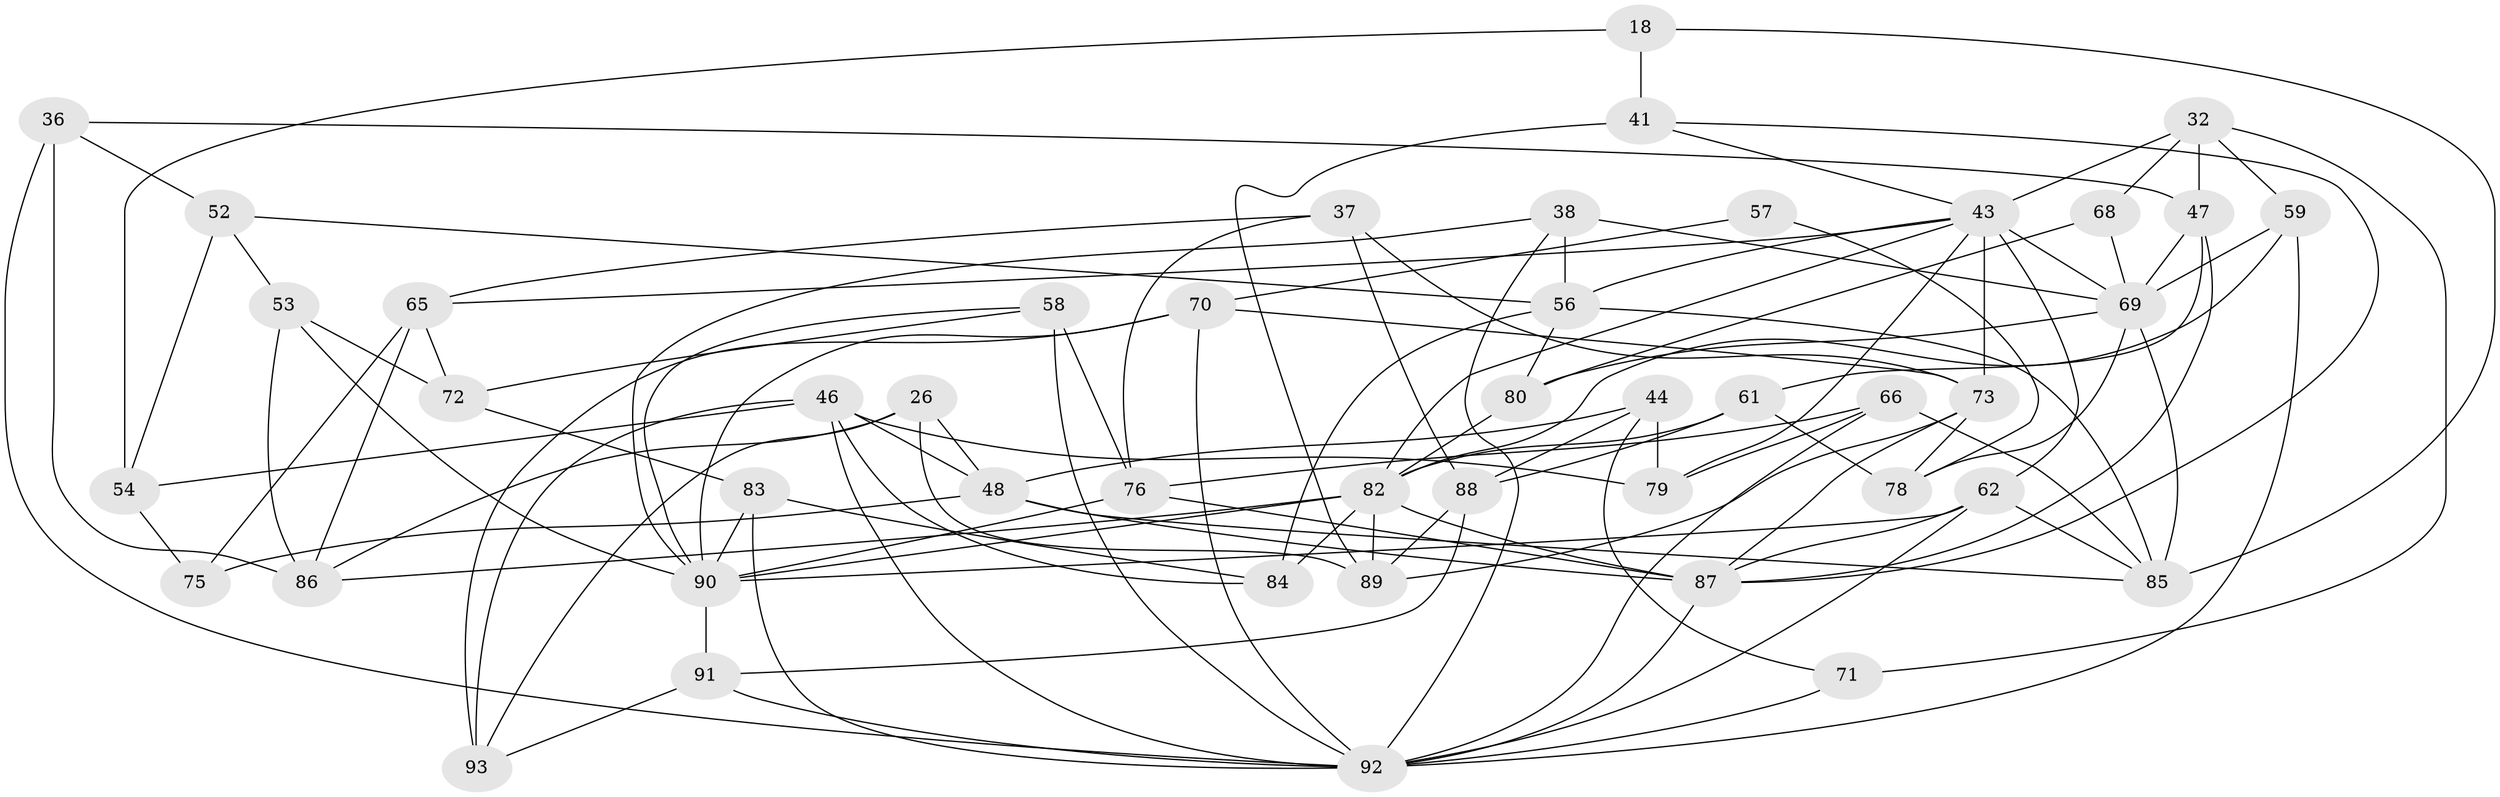 // original degree distribution, {4: 1.0}
// Generated by graph-tools (version 1.1) at 2025/57/03/09/25 04:57:43]
// undirected, 46 vertices, 114 edges
graph export_dot {
graph [start="1"]
  node [color=gray90,style=filled];
  18;
  26 [super="+15"];
  32 [super="+20"];
  36;
  37;
  38 [super="+33"];
  41 [super="+6"];
  43 [super="+4+22+11"];
  44;
  46 [super="+28"];
  47 [super="+29"];
  48 [super="+25"];
  52;
  53;
  54;
  56 [super="+34"];
  57;
  58 [super="+8"];
  59;
  61 [super="+2"];
  62 [super="+60"];
  65 [super="+1"];
  66 [super="+27"];
  68;
  69 [super="+30"];
  70 [super="+51"];
  71;
  72;
  73 [super="+31"];
  75;
  76 [super="+55"];
  78 [super="+45"];
  79;
  80 [super="+35"];
  82 [super="+9+50"];
  83;
  84;
  85 [super="+64+81"];
  86 [super="+24"];
  87 [super="+74"];
  88 [super="+39"];
  89 [super="+49"];
  90 [super="+63"];
  91;
  92 [super="+19+77"];
  93;
  18 -- 41 [weight=2];
  18 -- 54;
  18 -- 85;
  26 -- 86 [weight=2];
  26 -- 93;
  26 -- 89;
  26 -- 48 [weight=2];
  32 -- 68;
  32 -- 59;
  32 -- 43;
  32 -- 47 [weight=2];
  32 -- 71;
  36 -- 52;
  36 -- 47;
  36 -- 86;
  36 -- 92;
  37 -- 76;
  37 -- 88;
  37 -- 65;
  37 -- 73;
  38 -- 56 [weight=2];
  38 -- 69 [weight=2];
  38 -- 90;
  38 -- 92;
  41 -- 89 [weight=2];
  41 -- 43;
  41 -- 87;
  43 -- 62 [weight=2];
  43 -- 65;
  43 -- 82;
  43 -- 79;
  43 -- 56;
  43 -- 69;
  43 -- 73;
  44 -- 71;
  44 -- 48;
  44 -- 79;
  44 -- 88;
  46 -- 54;
  46 -- 84;
  46 -- 93;
  46 -- 48;
  46 -- 92;
  46 -- 79;
  47 -- 69;
  47 -- 61;
  47 -- 87;
  48 -- 87 [weight=2];
  48 -- 85;
  48 -- 75;
  52 -- 54;
  52 -- 53;
  52 -- 56;
  53 -- 86;
  53 -- 72;
  53 -- 90;
  54 -- 75;
  56 -- 84;
  56 -- 80;
  56 -- 85 [weight=2];
  57 -- 78 [weight=2];
  57 -- 70 [weight=2];
  58 -- 92 [weight=3];
  58 -- 72;
  58 -- 90;
  58 -- 76;
  59 -- 92;
  59 -- 82;
  59 -- 69;
  61 -- 88 [weight=2];
  61 -- 82;
  61 -- 78 [weight=2];
  62 -- 92;
  62 -- 90;
  62 -- 85;
  62 -- 87;
  65 -- 75 [weight=2];
  65 -- 72;
  65 -- 86;
  66 -- 76 [weight=2];
  66 -- 79;
  66 -- 85;
  66 -- 92 [weight=2];
  68 -- 80 [weight=2];
  68 -- 69;
  69 -- 80;
  69 -- 78;
  69 -- 85 [weight=2];
  70 -- 93;
  70 -- 73;
  70 -- 90;
  70 -- 92;
  71 -- 92 [weight=2];
  72 -- 83;
  73 -- 78;
  73 -- 87;
  73 -- 89;
  76 -- 90;
  76 -- 87;
  80 -- 82 [weight=2];
  82 -- 84;
  82 -- 86;
  82 -- 87 [weight=2];
  82 -- 89;
  82 -- 90 [weight=2];
  83 -- 84;
  83 -- 90;
  83 -- 92;
  87 -- 92;
  88 -- 91;
  88 -- 89;
  90 -- 91;
  91 -- 93;
  91 -- 92;
}
